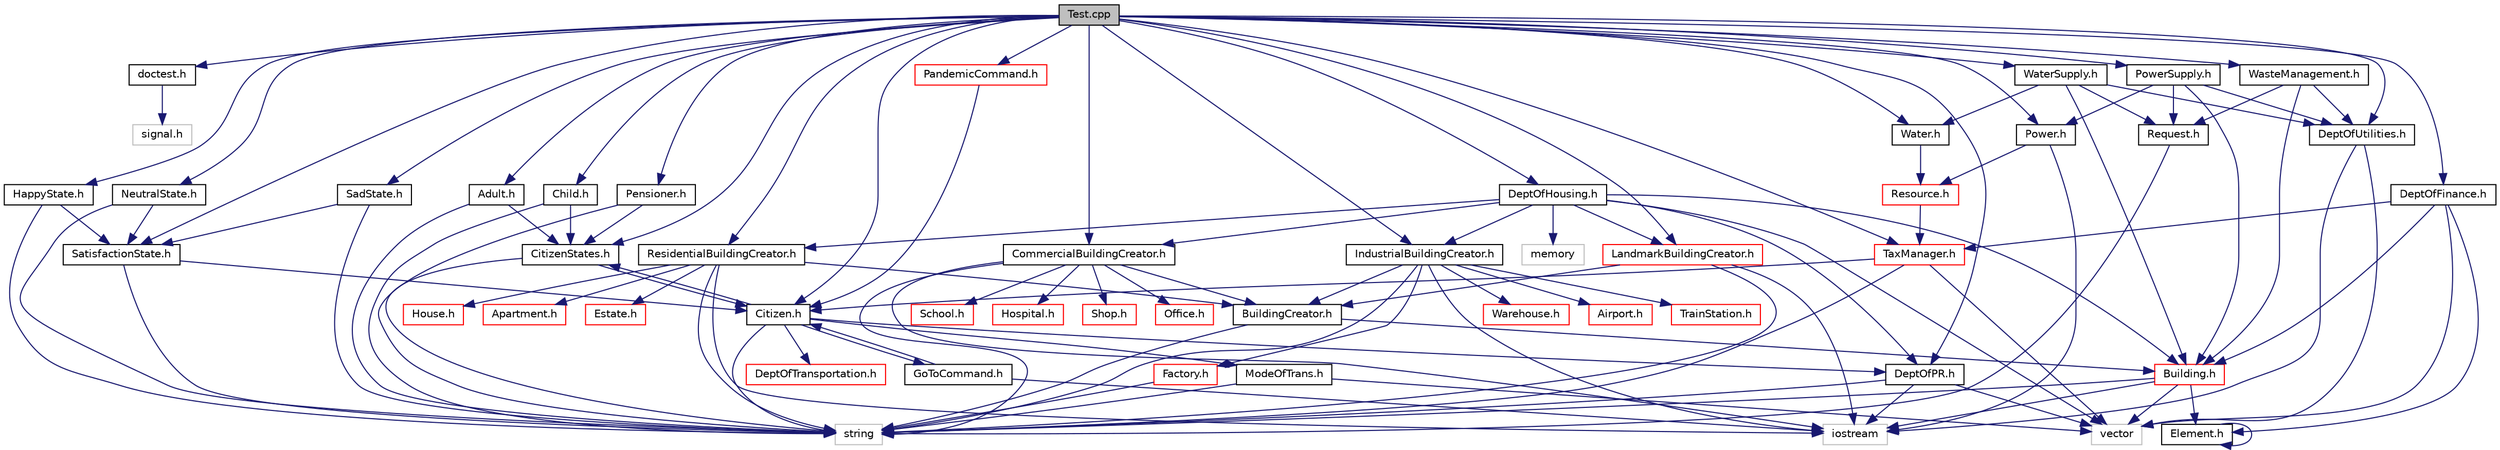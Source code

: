 digraph "Test.cpp"
{
 // LATEX_PDF_SIZE
  edge [fontname="Helvetica",fontsize="10",labelfontname="Helvetica",labelfontsize="10"];
  node [fontname="Helvetica",fontsize="10",shape=record];
  Node1 [label="Test.cpp",height=0.2,width=0.4,color="black", fillcolor="grey75", style="filled", fontcolor="black",tooltip=" "];
  Node1 -> Node2 [color="midnightblue",fontsize="10",style="solid"];
  Node2 [label="doctest.h",height=0.2,width=0.4,color="black", fillcolor="white", style="filled",URL="$doctest_8h.html",tooltip=" "];
  Node2 -> Node3 [color="midnightblue",fontsize="10",style="solid"];
  Node3 [label="signal.h",height=0.2,width=0.4,color="grey75", fillcolor="white", style="filled",tooltip=" "];
  Node1 -> Node4 [color="midnightblue",fontsize="10",style="solid"];
  Node4 [label="Adult.h",height=0.2,width=0.4,color="black", fillcolor="white", style="filled",URL="$Adult_8h.html",tooltip="Declaration of the AdultState class."];
  Node4 -> Node5 [color="midnightblue",fontsize="10",style="solid"];
  Node5 [label="string",height=0.2,width=0.4,color="grey75", fillcolor="white", style="filled",tooltip=" "];
  Node4 -> Node6 [color="midnightblue",fontsize="10",style="solid"];
  Node6 [label="CitizenStates.h",height=0.2,width=0.4,color="black", fillcolor="white", style="filled",URL="$CitizenStates_8h.html",tooltip=" "];
  Node6 -> Node5 [color="midnightblue",fontsize="10",style="solid"];
  Node6 -> Node7 [color="midnightblue",fontsize="10",style="solid"];
  Node7 [label="Citizen.h",height=0.2,width=0.4,color="black", fillcolor="white", style="filled",URL="$Citizen_8h.html",tooltip="Declaration of the Citizen class representing a citizen in the simulation."];
  Node7 -> Node5 [color="midnightblue",fontsize="10",style="solid"];
  Node7 -> Node8 [color="midnightblue",fontsize="10",style="solid"];
  Node8 [label="ModeOfTrans.h",height=0.2,width=0.4,color="black", fillcolor="white", style="filled",URL="$ModeOfTrans_8h.html",tooltip="Declaration of the ModeOfTrans abstract class representing transport modes."];
  Node8 -> Node5 [color="midnightblue",fontsize="10",style="solid"];
  Node8 -> Node9 [color="midnightblue",fontsize="10",style="solid"];
  Node9 [label="vector",height=0.2,width=0.4,color="grey75", fillcolor="white", style="filled",tooltip=" "];
  Node7 -> Node6 [color="midnightblue",fontsize="10",style="solid"];
  Node7 -> Node10 [color="midnightblue",fontsize="10",style="solid"];
  Node10 [label="GoToCommand.h",height=0.2,width=0.4,color="black", fillcolor="white", style="filled",URL="$GoToCommand_8h.html",tooltip=" "];
  Node10 -> Node7 [color="midnightblue",fontsize="10",style="solid"];
  Node10 -> Node11 [color="midnightblue",fontsize="10",style="solid"];
  Node11 [label="iostream",height=0.2,width=0.4,color="grey75", fillcolor="white", style="filled",tooltip=" "];
  Node7 -> Node12 [color="midnightblue",fontsize="10",style="solid"];
  Node12 [label="DeptOfPR.h",height=0.2,width=0.4,color="black", fillcolor="white", style="filled",URL="$DeptOfPR_8h.html",tooltip=" "];
  Node12 -> Node9 [color="midnightblue",fontsize="10",style="solid"];
  Node12 -> Node11 [color="midnightblue",fontsize="10",style="solid"];
  Node12 -> Node5 [color="midnightblue",fontsize="10",style="solid"];
  Node7 -> Node13 [color="midnightblue",fontsize="10",style="solid"];
  Node13 [label="DeptOfTransportation.h",height=0.2,width=0.4,color="red", fillcolor="white", style="filled",URL="$DeptOfTransportation_8h.html",tooltip="Declaration of the CityGrid class."];
  Node1 -> Node20 [color="midnightblue",fontsize="10",style="solid"];
  Node20 [label="Child.h",height=0.2,width=0.4,color="black", fillcolor="white", style="filled",URL="$Child_8h.html",tooltip=" "];
  Node20 -> Node5 [color="midnightblue",fontsize="10",style="solid"];
  Node20 -> Node6 [color="midnightblue",fontsize="10",style="solid"];
  Node1 -> Node21 [color="midnightblue",fontsize="10",style="solid"];
  Node21 [label="Pensioner.h",height=0.2,width=0.4,color="black", fillcolor="white", style="filled",URL="$Pensioner_8h.html",tooltip=" "];
  Node21 -> Node5 [color="midnightblue",fontsize="10",style="solid"];
  Node21 -> Node6 [color="midnightblue",fontsize="10",style="solid"];
  Node1 -> Node7 [color="midnightblue",fontsize="10",style="solid"];
  Node1 -> Node12 [color="midnightblue",fontsize="10",style="solid"];
  Node1 -> Node22 [color="midnightblue",fontsize="10",style="solid"];
  Node22 [label="SadState.h",height=0.2,width=0.4,color="black", fillcolor="white", style="filled",URL="$SadState_8h.html",tooltip=" "];
  Node22 -> Node23 [color="midnightblue",fontsize="10",style="solid"];
  Node23 [label="SatisfactionState.h",height=0.2,width=0.4,color="black", fillcolor="white", style="filled",URL="$SatisfactionState_8h.html",tooltip=" "];
  Node23 -> Node5 [color="midnightblue",fontsize="10",style="solid"];
  Node23 -> Node7 [color="midnightblue",fontsize="10",style="solid"];
  Node22 -> Node5 [color="midnightblue",fontsize="10",style="solid"];
  Node1 -> Node23 [color="midnightblue",fontsize="10",style="solid"];
  Node1 -> Node24 [color="midnightblue",fontsize="10",style="solid"];
  Node24 [label="HappyState.h",height=0.2,width=0.4,color="black", fillcolor="white", style="filled",URL="$HappyState_8h.html",tooltip=" "];
  Node24 -> Node23 [color="midnightblue",fontsize="10",style="solid"];
  Node24 -> Node5 [color="midnightblue",fontsize="10",style="solid"];
  Node1 -> Node25 [color="midnightblue",fontsize="10",style="solid"];
  Node25 [label="NeutralState.h",height=0.2,width=0.4,color="black", fillcolor="white", style="filled",URL="$NeutralState_8h.html",tooltip=" "];
  Node25 -> Node23 [color="midnightblue",fontsize="10",style="solid"];
  Node25 -> Node5 [color="midnightblue",fontsize="10",style="solid"];
  Node1 -> Node6 [color="midnightblue",fontsize="10",style="solid"];
  Node1 -> Node26 [color="midnightblue",fontsize="10",style="solid"];
  Node26 [label="DeptOfHousing.h",height=0.2,width=0.4,color="black", fillcolor="white", style="filled",URL="$DeptOfHousing_8h.html",tooltip=" "];
  Node26 -> Node27 [color="midnightblue",fontsize="10",style="solid"];
  Node27 [label="Building.h",height=0.2,width=0.4,color="red", fillcolor="white", style="filled",URL="$Building_8h.html",tooltip="Declaration of the Building class."];
  Node27 -> Node5 [color="midnightblue",fontsize="10",style="solid"];
  Node27 -> Node9 [color="midnightblue",fontsize="10",style="solid"];
  Node27 -> Node11 [color="midnightblue",fontsize="10",style="solid"];
  Node27 -> Node29 [color="midnightblue",fontsize="10",style="solid"];
  Node29 [label="Element.h",height=0.2,width=0.4,color="black", fillcolor="white", style="filled",URL="$Element_8h.html",tooltip=" "];
  Node29 -> Node29 [color="midnightblue",fontsize="10",style="solid"];
  Node26 -> Node30 [color="midnightblue",fontsize="10",style="solid"];
  Node30 [label="ResidentialBuildingCreator.h",height=0.2,width=0.4,color="black", fillcolor="white", style="filled",URL="$ResidentialBuildingCreator_8h.html",tooltip="Defines the ResidentialBuildingCreator class for creating residential buildings."];
  Node30 -> Node5 [color="midnightblue",fontsize="10",style="solid"];
  Node30 -> Node11 [color="midnightblue",fontsize="10",style="solid"];
  Node30 -> Node31 [color="midnightblue",fontsize="10",style="solid"];
  Node31 [label="BuildingCreator.h",height=0.2,width=0.4,color="black", fillcolor="white", style="filled",URL="$BuildingCreator_8h.html",tooltip="Defines the BuildingCreator interface for creating buildings."];
  Node31 -> Node5 [color="midnightblue",fontsize="10",style="solid"];
  Node31 -> Node27 [color="midnightblue",fontsize="10",style="solid"];
  Node30 -> Node32 [color="midnightblue",fontsize="10",style="solid"];
  Node32 [label="House.h",height=0.2,width=0.4,color="red", fillcolor="white", style="filled",URL="$House_8h.html",tooltip="Declaration of the House class, a concrete residential building type."];
  Node30 -> Node34 [color="midnightblue",fontsize="10",style="solid"];
  Node34 [label="Apartment.h",height=0.2,width=0.4,color="red", fillcolor="white", style="filled",URL="$Apartment_8h.html",tooltip="Declaration of the Apartment class, representing a multi-unit residential building."];
  Node30 -> Node35 [color="midnightblue",fontsize="10",style="solid"];
  Node35 [label="Estate.h",height=0.2,width=0.4,color="red", fillcolor="white", style="filled",URL="$Estate_8h.html",tooltip="Declaration of the Estate class, representing a luxury residential estate."];
  Node26 -> Node36 [color="midnightblue",fontsize="10",style="solid"];
  Node36 [label="CommercialBuildingCreator.h",height=0.2,width=0.4,color="black", fillcolor="white", style="filled",URL="$CommercialBuildingCreator_8h.html",tooltip="Declaration of the CommercialBuildingCreator class for commercial building creation."];
  Node36 -> Node5 [color="midnightblue",fontsize="10",style="solid"];
  Node36 -> Node11 [color="midnightblue",fontsize="10",style="solid"];
  Node36 -> Node31 [color="midnightblue",fontsize="10",style="solid"];
  Node36 -> Node37 [color="midnightblue",fontsize="10",style="solid"];
  Node37 [label="Shop.h",height=0.2,width=0.4,color="red", fillcolor="white", style="filled",URL="$Shop_8h.html",tooltip="Declaration of the Shop class."];
  Node36 -> Node39 [color="midnightblue",fontsize="10",style="solid"];
  Node39 [label="Office.h",height=0.2,width=0.4,color="red", fillcolor="white", style="filled",URL="$Office_8h.html",tooltip="Declaration of the Office class."];
  Node36 -> Node40 [color="midnightblue",fontsize="10",style="solid"];
  Node40 [label="School.h",height=0.2,width=0.4,color="red", fillcolor="white", style="filled",URL="$School_8h.html",tooltip="Declaration of the School class."];
  Node36 -> Node41 [color="midnightblue",fontsize="10",style="solid"];
  Node41 [label="Hospital.h",height=0.2,width=0.4,color="red", fillcolor="white", style="filled",URL="$Hospital_8h.html",tooltip="Declaration of the Hospital class."];
  Node26 -> Node42 [color="midnightblue",fontsize="10",style="solid"];
  Node42 [label="IndustrialBuildingCreator.h",height=0.2,width=0.4,color="black", fillcolor="white", style="filled",URL="$IndustrialBuildingCreator_8h.html",tooltip="Defines the IndustrialBuildingCreator class for creating industrial buildings."];
  Node42 -> Node5 [color="midnightblue",fontsize="10",style="solid"];
  Node42 -> Node11 [color="midnightblue",fontsize="10",style="solid"];
  Node42 -> Node31 [color="midnightblue",fontsize="10",style="solid"];
  Node42 -> Node43 [color="midnightblue",fontsize="10",style="solid"];
  Node43 [label="Factory.h",height=0.2,width=0.4,color="red", fillcolor="white", style="filled",URL="$Factory_8h.html",tooltip="Declaration of the Factory class."];
  Node43 -> Node5 [color="midnightblue",fontsize="10",style="solid"];
  Node42 -> Node45 [color="midnightblue",fontsize="10",style="solid"];
  Node45 [label="Warehouse.h",height=0.2,width=0.4,color="red", fillcolor="white", style="filled",URL="$Warehouse_8h.html",tooltip=" "];
  Node42 -> Node46 [color="midnightblue",fontsize="10",style="solid"];
  Node46 [label="Airport.h",height=0.2,width=0.4,color="red", fillcolor="white", style="filled",URL="$Airport_8h.html",tooltip=" "];
  Node42 -> Node47 [color="midnightblue",fontsize="10",style="solid"];
  Node47 [label="TrainStation.h",height=0.2,width=0.4,color="red", fillcolor="white", style="filled",URL="$TrainStation_8h.html",tooltip=" "];
  Node26 -> Node48 [color="midnightblue",fontsize="10",style="solid"];
  Node48 [label="LandmarkBuildingCreator.h",height=0.2,width=0.4,color="red", fillcolor="white", style="filled",URL="$LandmarkBuildingCreator_8h.html",tooltip="Defines the LandmarkBuildingCreator class for creating landmark buildings."];
  Node48 -> Node5 [color="midnightblue",fontsize="10",style="solid"];
  Node48 -> Node11 [color="midnightblue",fontsize="10",style="solid"];
  Node48 -> Node31 [color="midnightblue",fontsize="10",style="solid"];
  Node26 -> Node12 [color="midnightblue",fontsize="10",style="solid"];
  Node26 -> Node9 [color="midnightblue",fontsize="10",style="solid"];
  Node26 -> Node55 [color="midnightblue",fontsize="10",style="solid"];
  Node55 [label="memory",height=0.2,width=0.4,color="grey75", fillcolor="white", style="filled",tooltip=" "];
  Node1 -> Node56 [color="midnightblue",fontsize="10",style="solid"];
  Node56 [label="DeptOfUtilities.h",height=0.2,width=0.4,color="black", fillcolor="white", style="filled",URL="$DeptOfUtilities_8h.html",tooltip="Header file for the DeptOfUtilities class that manages city utility departments like power,..."];
  Node56 -> Node11 [color="midnightblue",fontsize="10",style="solid"];
  Node56 -> Node9 [color="midnightblue",fontsize="10",style="solid"];
  Node1 -> Node57 [color="midnightblue",fontsize="10",style="solid"];
  Node57 [label="DeptOfFinance.h",height=0.2,width=0.4,color="black", fillcolor="white", style="filled",URL="$DeptOfFinance_8h.html",tooltip=" "];
  Node57 -> Node9 [color="midnightblue",fontsize="10",style="solid"];
  Node57 -> Node29 [color="midnightblue",fontsize="10",style="solid"];
  Node57 -> Node51 [color="midnightblue",fontsize="10",style="solid"];
  Node51 [label="TaxManager.h",height=0.2,width=0.4,color="red", fillcolor="white", style="filled",URL="$TaxManager_8h.html",tooltip=" "];
  Node51 -> Node9 [color="midnightblue",fontsize="10",style="solid"];
  Node51 -> Node5 [color="midnightblue",fontsize="10",style="solid"];
  Node51 -> Node7 [color="midnightblue",fontsize="10",style="solid"];
  Node57 -> Node27 [color="midnightblue",fontsize="10",style="solid"];
  Node1 -> Node58 [color="midnightblue",fontsize="10",style="solid"];
  Node58 [label="Water.h",height=0.2,width=0.4,color="black", fillcolor="white", style="filled",URL="$Water_8h.html",tooltip="Declaration of the Water class."];
  Node58 -> Node59 [color="midnightblue",fontsize="10",style="solid"];
  Node59 [label="Resource.h",height=0.2,width=0.4,color="red", fillcolor="white", style="filled",URL="$Resource_8h.html",tooltip="Declaration of the Resource class."];
  Node59 -> Node51 [color="midnightblue",fontsize="10",style="solid"];
  Node1 -> Node61 [color="midnightblue",fontsize="10",style="solid"];
  Node61 [label="Power.h",height=0.2,width=0.4,color="black", fillcolor="white", style="filled",URL="$Power_8h.html",tooltip="Declaration of the Power class."];
  Node61 -> Node11 [color="midnightblue",fontsize="10",style="solid"];
  Node61 -> Node59 [color="midnightblue",fontsize="10",style="solid"];
  Node1 -> Node62 [color="midnightblue",fontsize="10",style="solid"];
  Node62 [label="PowerSupply.h",height=0.2,width=0.4,color="black", fillcolor="white", style="filled",URL="$PowerSupply_8h.html",tooltip="Header file for the PowerSupply class, responsible for managing electricity generation and distributi..."];
  Node62 -> Node56 [color="midnightblue",fontsize="10",style="solid"];
  Node62 -> Node27 [color="midnightblue",fontsize="10",style="solid"];
  Node62 -> Node61 [color="midnightblue",fontsize="10",style="solid"];
  Node62 -> Node63 [color="midnightblue",fontsize="10",style="solid"];
  Node63 [label="Request.h",height=0.2,width=0.4,color="black", fillcolor="white", style="filled",URL="$Request_8h.html",tooltip=" "];
  Node63 -> Node5 [color="midnightblue",fontsize="10",style="solid"];
  Node1 -> Node64 [color="midnightblue",fontsize="10",style="solid"];
  Node64 [label="WaterSupply.h",height=0.2,width=0.4,color="black", fillcolor="white", style="filled",URL="$WaterSupply_8h.html",tooltip="Header file for the WaterSupply class, responsible for managing water distribution and supply in the ..."];
  Node64 -> Node56 [color="midnightblue",fontsize="10",style="solid"];
  Node64 -> Node27 [color="midnightblue",fontsize="10",style="solid"];
  Node64 -> Node58 [color="midnightblue",fontsize="10",style="solid"];
  Node64 -> Node63 [color="midnightblue",fontsize="10",style="solid"];
  Node1 -> Node65 [color="midnightblue",fontsize="10",style="solid"];
  Node65 [label="WasteManagement.h",height=0.2,width=0.4,color="black", fillcolor="white", style="filled",URL="$WasteManagement_8h.html",tooltip="Header file for the WasteManagement class, responsible for handling waste collection,..."];
  Node65 -> Node56 [color="midnightblue",fontsize="10",style="solid"];
  Node65 -> Node27 [color="midnightblue",fontsize="10",style="solid"];
  Node65 -> Node63 [color="midnightblue",fontsize="10",style="solid"];
  Node1 -> Node30 [color="midnightblue",fontsize="10",style="solid"];
  Node1 -> Node36 [color="midnightblue",fontsize="10",style="solid"];
  Node1 -> Node42 [color="midnightblue",fontsize="10",style="solid"];
  Node1 -> Node48 [color="midnightblue",fontsize="10",style="solid"];
  Node1 -> Node51 [color="midnightblue",fontsize="10",style="solid"];
  Node1 -> Node66 [color="midnightblue",fontsize="10",style="solid"];
  Node66 [label="PandemicCommand.h",height=0.2,width=0.4,color="red", fillcolor="white", style="filled",URL="$PandemicCommand_8h.html",tooltip="Defines the PandemicCommand class responsible for handling events related to a pandemic."];
  Node66 -> Node7 [color="midnightblue",fontsize="10",style="solid"];
}

